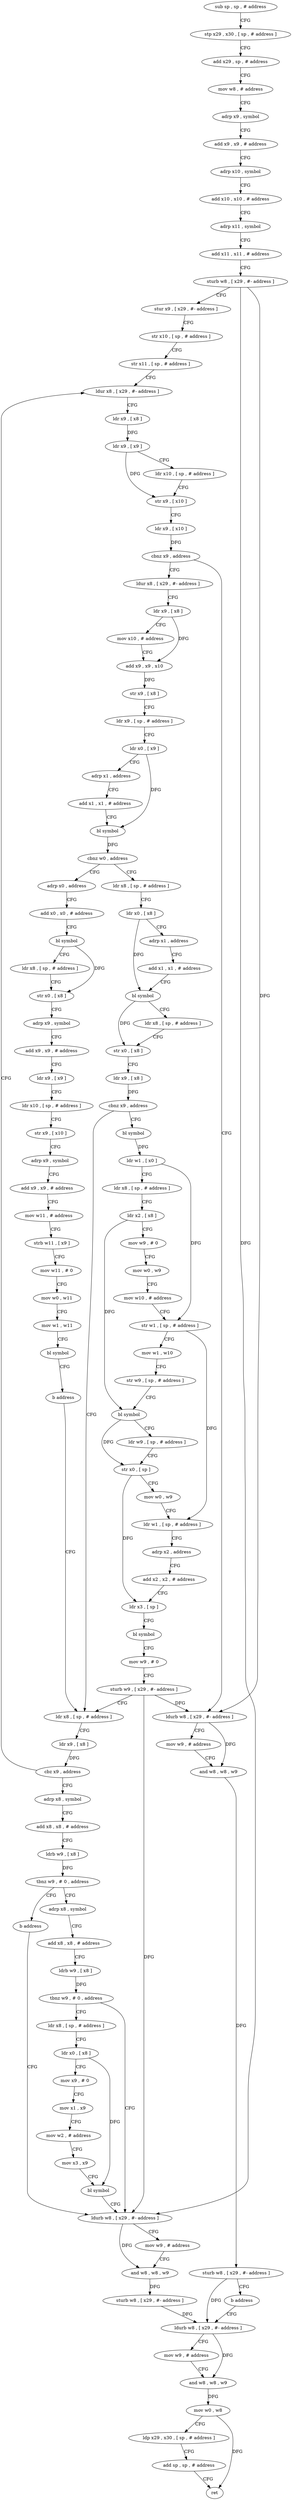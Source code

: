 digraph "func" {
"4208272" [label = "sub sp , sp , # address" ]
"4208276" [label = "stp x29 , x30 , [ sp , # address ]" ]
"4208280" [label = "add x29 , sp , # address" ]
"4208284" [label = "mov w8 , # address" ]
"4208288" [label = "adrp x9 , symbol" ]
"4208292" [label = "add x9 , x9 , # address" ]
"4208296" [label = "adrp x10 , symbol" ]
"4208300" [label = "add x10 , x10 , # address" ]
"4208304" [label = "adrp x11 , symbol" ]
"4208308" [label = "add x11 , x11 , # address" ]
"4208312" [label = "sturb w8 , [ x29 , #- address ]" ]
"4208316" [label = "stur x9 , [ x29 , #- address ]" ]
"4208320" [label = "str x10 , [ sp , # address ]" ]
"4208324" [label = "str x11 , [ sp , # address ]" ]
"4208328" [label = "ldur x8 , [ x29 , #- address ]" ]
"4208376" [label = "ldur x8 , [ x29 , #- address ]" ]
"4208380" [label = "ldr x9 , [ x8 ]" ]
"4208384" [label = "mov x10 , # address" ]
"4208388" [label = "add x9 , x9 , x10" ]
"4208392" [label = "str x9 , [ x8 ]" ]
"4208396" [label = "ldr x9 , [ sp , # address ]" ]
"4208400" [label = "ldr x0 , [ x9 ]" ]
"4208404" [label = "adrp x1 , address" ]
"4208408" [label = "add x1 , x1 , # address" ]
"4208412" [label = "bl symbol" ]
"4208416" [label = "cbnz w0 , address" ]
"4208496" [label = "ldr x8 , [ sp , # address ]" ]
"4208420" [label = "adrp x0 , address" ]
"4208356" [label = "ldurb w8 , [ x29 , #- address ]" ]
"4208360" [label = "mov w9 , # address" ]
"4208364" [label = "and w8 , w8 , w9" ]
"4208368" [label = "sturb w8 , [ x29 , #- address ]" ]
"4208372" [label = "b address" ]
"4208708" [label = "ldurb w8 , [ x29 , #- address ]" ]
"4208500" [label = "ldr x0 , [ x8 ]" ]
"4208504" [label = "adrp x1 , address" ]
"4208508" [label = "add x1 , x1 , # address" ]
"4208512" [label = "bl symbol" ]
"4208516" [label = "ldr x8 , [ sp , # address ]" ]
"4208520" [label = "str x0 , [ x8 ]" ]
"4208524" [label = "ldr x9 , [ x8 ]" ]
"4208528" [label = "cbnz x9 , address" ]
"4208616" [label = "ldr x8 , [ sp , # address ]" ]
"4208532" [label = "bl symbol" ]
"4208424" [label = "add x0 , x0 , # address" ]
"4208428" [label = "bl symbol" ]
"4208432" [label = "ldr x8 , [ sp , # address ]" ]
"4208436" [label = "str x0 , [ x8 ]" ]
"4208440" [label = "adrp x9 , symbol" ]
"4208444" [label = "add x9 , x9 , # address" ]
"4208448" [label = "ldr x9 , [ x9 ]" ]
"4208452" [label = "ldr x10 , [ sp , # address ]" ]
"4208456" [label = "str x9 , [ x10 ]" ]
"4208460" [label = "adrp x9 , symbol" ]
"4208464" [label = "add x9 , x9 , # address" ]
"4208468" [label = "mov w11 , # address" ]
"4208472" [label = "strb w11 , [ x9 ]" ]
"4208476" [label = "mov w11 , # 0" ]
"4208480" [label = "mov w0 , w11" ]
"4208484" [label = "mov w1 , w11" ]
"4208488" [label = "bl symbol" ]
"4208492" [label = "b address" ]
"4208712" [label = "mov w9 , # address" ]
"4208716" [label = "and w8 , w8 , w9" ]
"4208720" [label = "mov w0 , w8" ]
"4208724" [label = "ldp x29 , x30 , [ sp , # address ]" ]
"4208728" [label = "add sp , sp , # address" ]
"4208732" [label = "ret" ]
"4208620" [label = "ldr x9 , [ x8 ]" ]
"4208624" [label = "cbz x9 , address" ]
"4208628" [label = "adrp x8 , symbol" ]
"4208536" [label = "ldr w1 , [ x0 ]" ]
"4208540" [label = "ldr x8 , [ sp , # address ]" ]
"4208544" [label = "ldr x2 , [ x8 ]" ]
"4208548" [label = "mov w9 , # 0" ]
"4208552" [label = "mov w0 , w9" ]
"4208556" [label = "mov w10 , # address" ]
"4208560" [label = "str w1 , [ sp , # address ]" ]
"4208564" [label = "mov w1 , w10" ]
"4208568" [label = "str w9 , [ sp , # address ]" ]
"4208572" [label = "bl symbol" ]
"4208576" [label = "ldr w9 , [ sp , # address ]" ]
"4208580" [label = "str x0 , [ sp ]" ]
"4208584" [label = "mov w0 , w9" ]
"4208588" [label = "ldr w1 , [ sp , # address ]" ]
"4208592" [label = "adrp x2 , address" ]
"4208596" [label = "add x2 , x2 , # address" ]
"4208600" [label = "ldr x3 , [ sp ]" ]
"4208604" [label = "bl symbol" ]
"4208608" [label = "mov w9 , # 0" ]
"4208612" [label = "sturb w9 , [ x29 , #- address ]" ]
"4208332" [label = "ldr x9 , [ x8 ]" ]
"4208336" [label = "ldr x9 , [ x9 ]" ]
"4208340" [label = "ldr x10 , [ sp , # address ]" ]
"4208344" [label = "str x9 , [ x10 ]" ]
"4208348" [label = "ldr x9 , [ x10 ]" ]
"4208352" [label = "cbnz x9 , address" ]
"4208632" [label = "add x8 , x8 , # address" ]
"4208636" [label = "ldrb w9 , [ x8 ]" ]
"4208640" [label = "tbnz w9 , # 0 , address" ]
"4208648" [label = "adrp x8 , symbol" ]
"4208644" [label = "b address" ]
"4208652" [label = "add x8 , x8 , # address" ]
"4208656" [label = "ldrb w9 , [ x8 ]" ]
"4208660" [label = "tbnz w9 , # 0 , address" ]
"4208692" [label = "ldurb w8 , [ x29 , #- address ]" ]
"4208664" [label = "ldr x8 , [ sp , # address ]" ]
"4208696" [label = "mov w9 , # address" ]
"4208700" [label = "and w8 , w8 , w9" ]
"4208704" [label = "sturb w8 , [ x29 , #- address ]" ]
"4208668" [label = "ldr x0 , [ x8 ]" ]
"4208672" [label = "mov x9 , # 0" ]
"4208676" [label = "mov x1 , x9" ]
"4208680" [label = "mov w2 , # address" ]
"4208684" [label = "mov x3 , x9" ]
"4208688" [label = "bl symbol" ]
"4208272" -> "4208276" [ label = "CFG" ]
"4208276" -> "4208280" [ label = "CFG" ]
"4208280" -> "4208284" [ label = "CFG" ]
"4208284" -> "4208288" [ label = "CFG" ]
"4208288" -> "4208292" [ label = "CFG" ]
"4208292" -> "4208296" [ label = "CFG" ]
"4208296" -> "4208300" [ label = "CFG" ]
"4208300" -> "4208304" [ label = "CFG" ]
"4208304" -> "4208308" [ label = "CFG" ]
"4208308" -> "4208312" [ label = "CFG" ]
"4208312" -> "4208316" [ label = "CFG" ]
"4208312" -> "4208356" [ label = "DFG" ]
"4208312" -> "4208692" [ label = "DFG" ]
"4208316" -> "4208320" [ label = "CFG" ]
"4208320" -> "4208324" [ label = "CFG" ]
"4208324" -> "4208328" [ label = "CFG" ]
"4208328" -> "4208332" [ label = "CFG" ]
"4208376" -> "4208380" [ label = "CFG" ]
"4208380" -> "4208384" [ label = "CFG" ]
"4208380" -> "4208388" [ label = "DFG" ]
"4208384" -> "4208388" [ label = "CFG" ]
"4208388" -> "4208392" [ label = "DFG" ]
"4208392" -> "4208396" [ label = "CFG" ]
"4208396" -> "4208400" [ label = "CFG" ]
"4208400" -> "4208404" [ label = "CFG" ]
"4208400" -> "4208412" [ label = "DFG" ]
"4208404" -> "4208408" [ label = "CFG" ]
"4208408" -> "4208412" [ label = "CFG" ]
"4208412" -> "4208416" [ label = "DFG" ]
"4208416" -> "4208496" [ label = "CFG" ]
"4208416" -> "4208420" [ label = "CFG" ]
"4208496" -> "4208500" [ label = "CFG" ]
"4208420" -> "4208424" [ label = "CFG" ]
"4208356" -> "4208360" [ label = "CFG" ]
"4208356" -> "4208364" [ label = "DFG" ]
"4208360" -> "4208364" [ label = "CFG" ]
"4208364" -> "4208368" [ label = "DFG" ]
"4208368" -> "4208372" [ label = "CFG" ]
"4208368" -> "4208708" [ label = "DFG" ]
"4208372" -> "4208708" [ label = "CFG" ]
"4208708" -> "4208712" [ label = "CFG" ]
"4208708" -> "4208716" [ label = "DFG" ]
"4208500" -> "4208504" [ label = "CFG" ]
"4208500" -> "4208512" [ label = "DFG" ]
"4208504" -> "4208508" [ label = "CFG" ]
"4208508" -> "4208512" [ label = "CFG" ]
"4208512" -> "4208516" [ label = "CFG" ]
"4208512" -> "4208520" [ label = "DFG" ]
"4208516" -> "4208520" [ label = "CFG" ]
"4208520" -> "4208524" [ label = "CFG" ]
"4208524" -> "4208528" [ label = "DFG" ]
"4208528" -> "4208616" [ label = "CFG" ]
"4208528" -> "4208532" [ label = "CFG" ]
"4208616" -> "4208620" [ label = "CFG" ]
"4208532" -> "4208536" [ label = "DFG" ]
"4208424" -> "4208428" [ label = "CFG" ]
"4208428" -> "4208432" [ label = "CFG" ]
"4208428" -> "4208436" [ label = "DFG" ]
"4208432" -> "4208436" [ label = "CFG" ]
"4208436" -> "4208440" [ label = "CFG" ]
"4208440" -> "4208444" [ label = "CFG" ]
"4208444" -> "4208448" [ label = "CFG" ]
"4208448" -> "4208452" [ label = "CFG" ]
"4208452" -> "4208456" [ label = "CFG" ]
"4208456" -> "4208460" [ label = "CFG" ]
"4208460" -> "4208464" [ label = "CFG" ]
"4208464" -> "4208468" [ label = "CFG" ]
"4208468" -> "4208472" [ label = "CFG" ]
"4208472" -> "4208476" [ label = "CFG" ]
"4208476" -> "4208480" [ label = "CFG" ]
"4208480" -> "4208484" [ label = "CFG" ]
"4208484" -> "4208488" [ label = "CFG" ]
"4208488" -> "4208492" [ label = "CFG" ]
"4208492" -> "4208616" [ label = "CFG" ]
"4208712" -> "4208716" [ label = "CFG" ]
"4208716" -> "4208720" [ label = "DFG" ]
"4208720" -> "4208724" [ label = "CFG" ]
"4208720" -> "4208732" [ label = "DFG" ]
"4208724" -> "4208728" [ label = "CFG" ]
"4208728" -> "4208732" [ label = "CFG" ]
"4208620" -> "4208624" [ label = "DFG" ]
"4208624" -> "4208328" [ label = "CFG" ]
"4208624" -> "4208628" [ label = "CFG" ]
"4208628" -> "4208632" [ label = "CFG" ]
"4208536" -> "4208540" [ label = "CFG" ]
"4208536" -> "4208560" [ label = "DFG" ]
"4208540" -> "4208544" [ label = "CFG" ]
"4208544" -> "4208548" [ label = "CFG" ]
"4208544" -> "4208572" [ label = "DFG" ]
"4208548" -> "4208552" [ label = "CFG" ]
"4208552" -> "4208556" [ label = "CFG" ]
"4208556" -> "4208560" [ label = "CFG" ]
"4208560" -> "4208564" [ label = "CFG" ]
"4208560" -> "4208588" [ label = "DFG" ]
"4208564" -> "4208568" [ label = "CFG" ]
"4208568" -> "4208572" [ label = "CFG" ]
"4208572" -> "4208576" [ label = "CFG" ]
"4208572" -> "4208580" [ label = "DFG" ]
"4208576" -> "4208580" [ label = "CFG" ]
"4208580" -> "4208584" [ label = "CFG" ]
"4208580" -> "4208600" [ label = "DFG" ]
"4208584" -> "4208588" [ label = "CFG" ]
"4208588" -> "4208592" [ label = "CFG" ]
"4208592" -> "4208596" [ label = "CFG" ]
"4208596" -> "4208600" [ label = "CFG" ]
"4208600" -> "4208604" [ label = "CFG" ]
"4208604" -> "4208608" [ label = "CFG" ]
"4208608" -> "4208612" [ label = "CFG" ]
"4208612" -> "4208616" [ label = "CFG" ]
"4208612" -> "4208356" [ label = "DFG" ]
"4208612" -> "4208692" [ label = "DFG" ]
"4208332" -> "4208336" [ label = "DFG" ]
"4208336" -> "4208340" [ label = "CFG" ]
"4208336" -> "4208344" [ label = "DFG" ]
"4208340" -> "4208344" [ label = "CFG" ]
"4208344" -> "4208348" [ label = "CFG" ]
"4208348" -> "4208352" [ label = "DFG" ]
"4208352" -> "4208376" [ label = "CFG" ]
"4208352" -> "4208356" [ label = "CFG" ]
"4208632" -> "4208636" [ label = "CFG" ]
"4208636" -> "4208640" [ label = "DFG" ]
"4208640" -> "4208648" [ label = "CFG" ]
"4208640" -> "4208644" [ label = "CFG" ]
"4208648" -> "4208652" [ label = "CFG" ]
"4208644" -> "4208692" [ label = "CFG" ]
"4208652" -> "4208656" [ label = "CFG" ]
"4208656" -> "4208660" [ label = "DFG" ]
"4208660" -> "4208692" [ label = "CFG" ]
"4208660" -> "4208664" [ label = "CFG" ]
"4208692" -> "4208696" [ label = "CFG" ]
"4208692" -> "4208700" [ label = "DFG" ]
"4208664" -> "4208668" [ label = "CFG" ]
"4208696" -> "4208700" [ label = "CFG" ]
"4208700" -> "4208704" [ label = "DFG" ]
"4208704" -> "4208708" [ label = "DFG" ]
"4208668" -> "4208672" [ label = "CFG" ]
"4208668" -> "4208688" [ label = "DFG" ]
"4208672" -> "4208676" [ label = "CFG" ]
"4208676" -> "4208680" [ label = "CFG" ]
"4208680" -> "4208684" [ label = "CFG" ]
"4208684" -> "4208688" [ label = "CFG" ]
"4208688" -> "4208692" [ label = "CFG" ]
}
